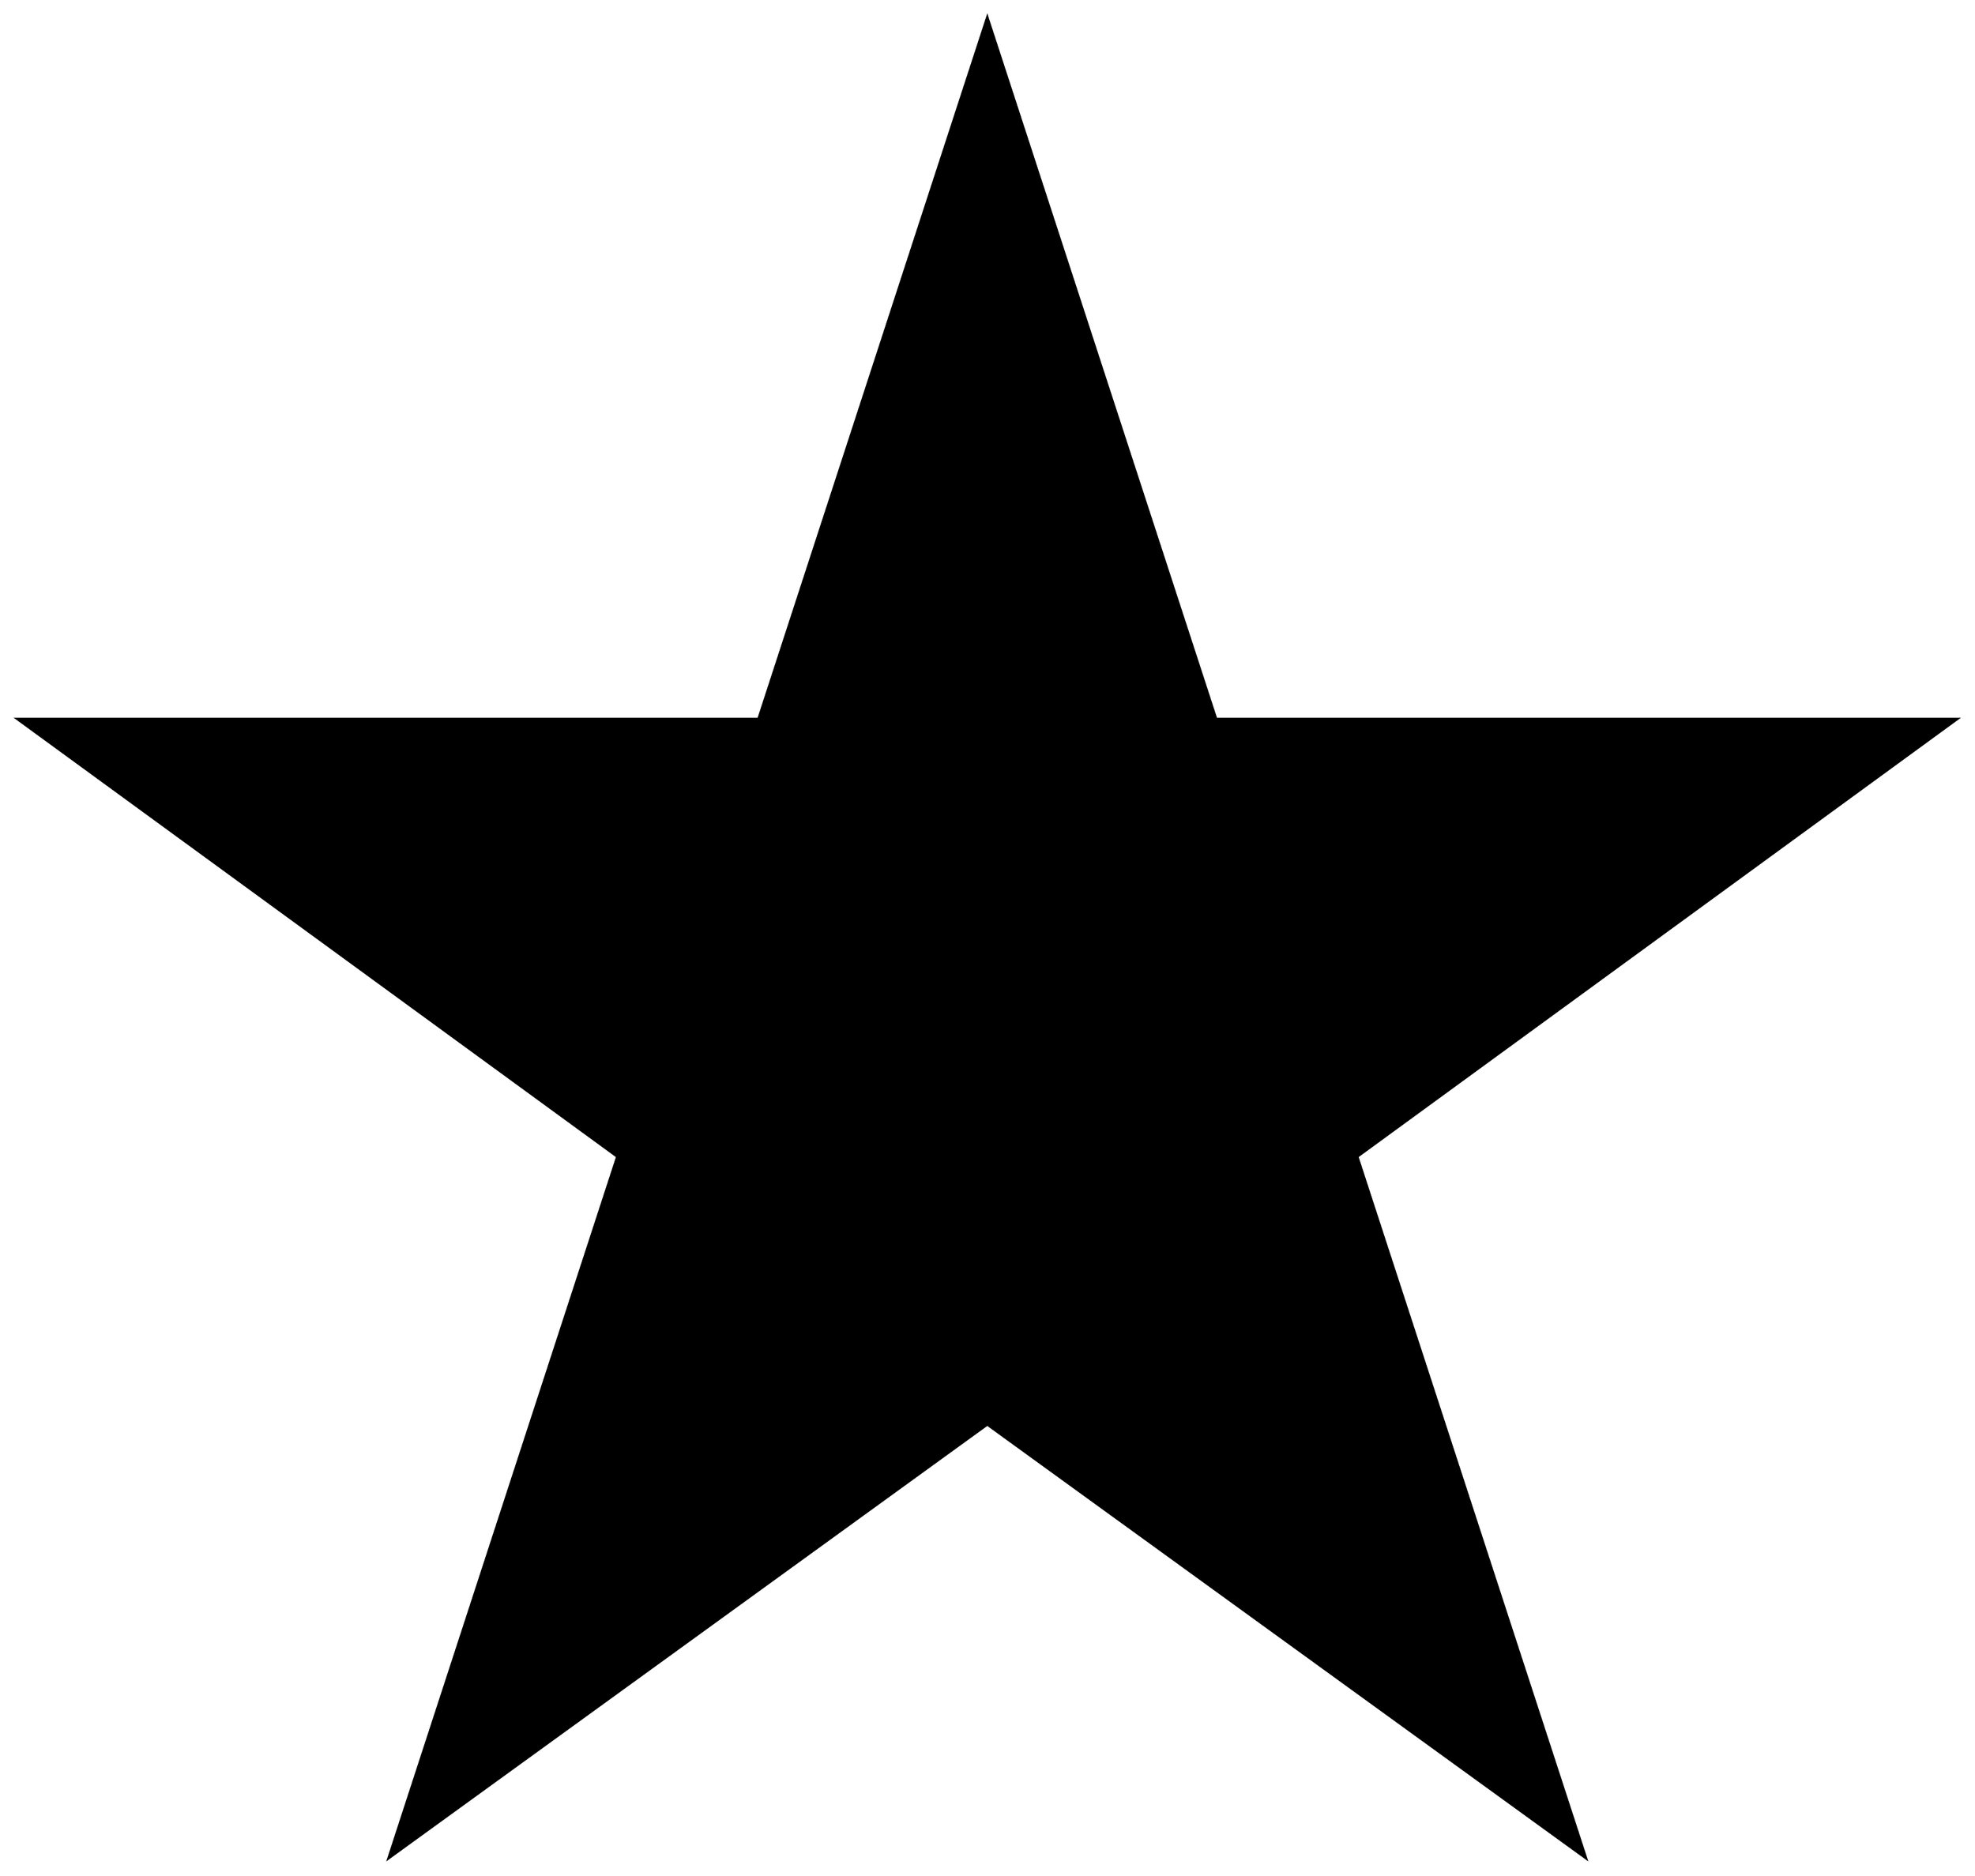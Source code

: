 


\begin{tikzpicture}[y=0.80pt, x=0.80pt, yscale=-1.0, xscale=1.0, inner sep=0pt, outer sep=0pt]
\begin{scope}[shift={(100.0,1780.0)},nonzero rule]
  \path[draw=.,fill=.,line width=1.600pt] (1524.0,-824.0) --
    (1065.0,-489.0) -- (1240.0,48.0) -- (782.0,-284.0) --
    (324.0,48.0) -- (499.0,-489.0) -- (40.0,-824.0) --
    (607.0,-824.0) -- (782.0,-1361.0) -- (957.0,-824.0) --
    (1524.0,-824.0) -- cycle;
\end{scope}

\end{tikzpicture}

